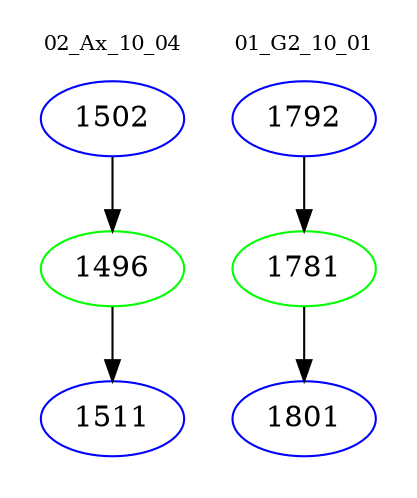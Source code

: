 digraph{
subgraph cluster_0 {
color = white
label = "02_Ax_10_04";
fontsize=10;
T0_1502 [label="1502", color="blue"]
T0_1502 -> T0_1496 [color="black"]
T0_1496 [label="1496", color="green"]
T0_1496 -> T0_1511 [color="black"]
T0_1511 [label="1511", color="blue"]
}
subgraph cluster_1 {
color = white
label = "01_G2_10_01";
fontsize=10;
T1_1792 [label="1792", color="blue"]
T1_1792 -> T1_1781 [color="black"]
T1_1781 [label="1781", color="green"]
T1_1781 -> T1_1801 [color="black"]
T1_1801 [label="1801", color="blue"]
}
}
